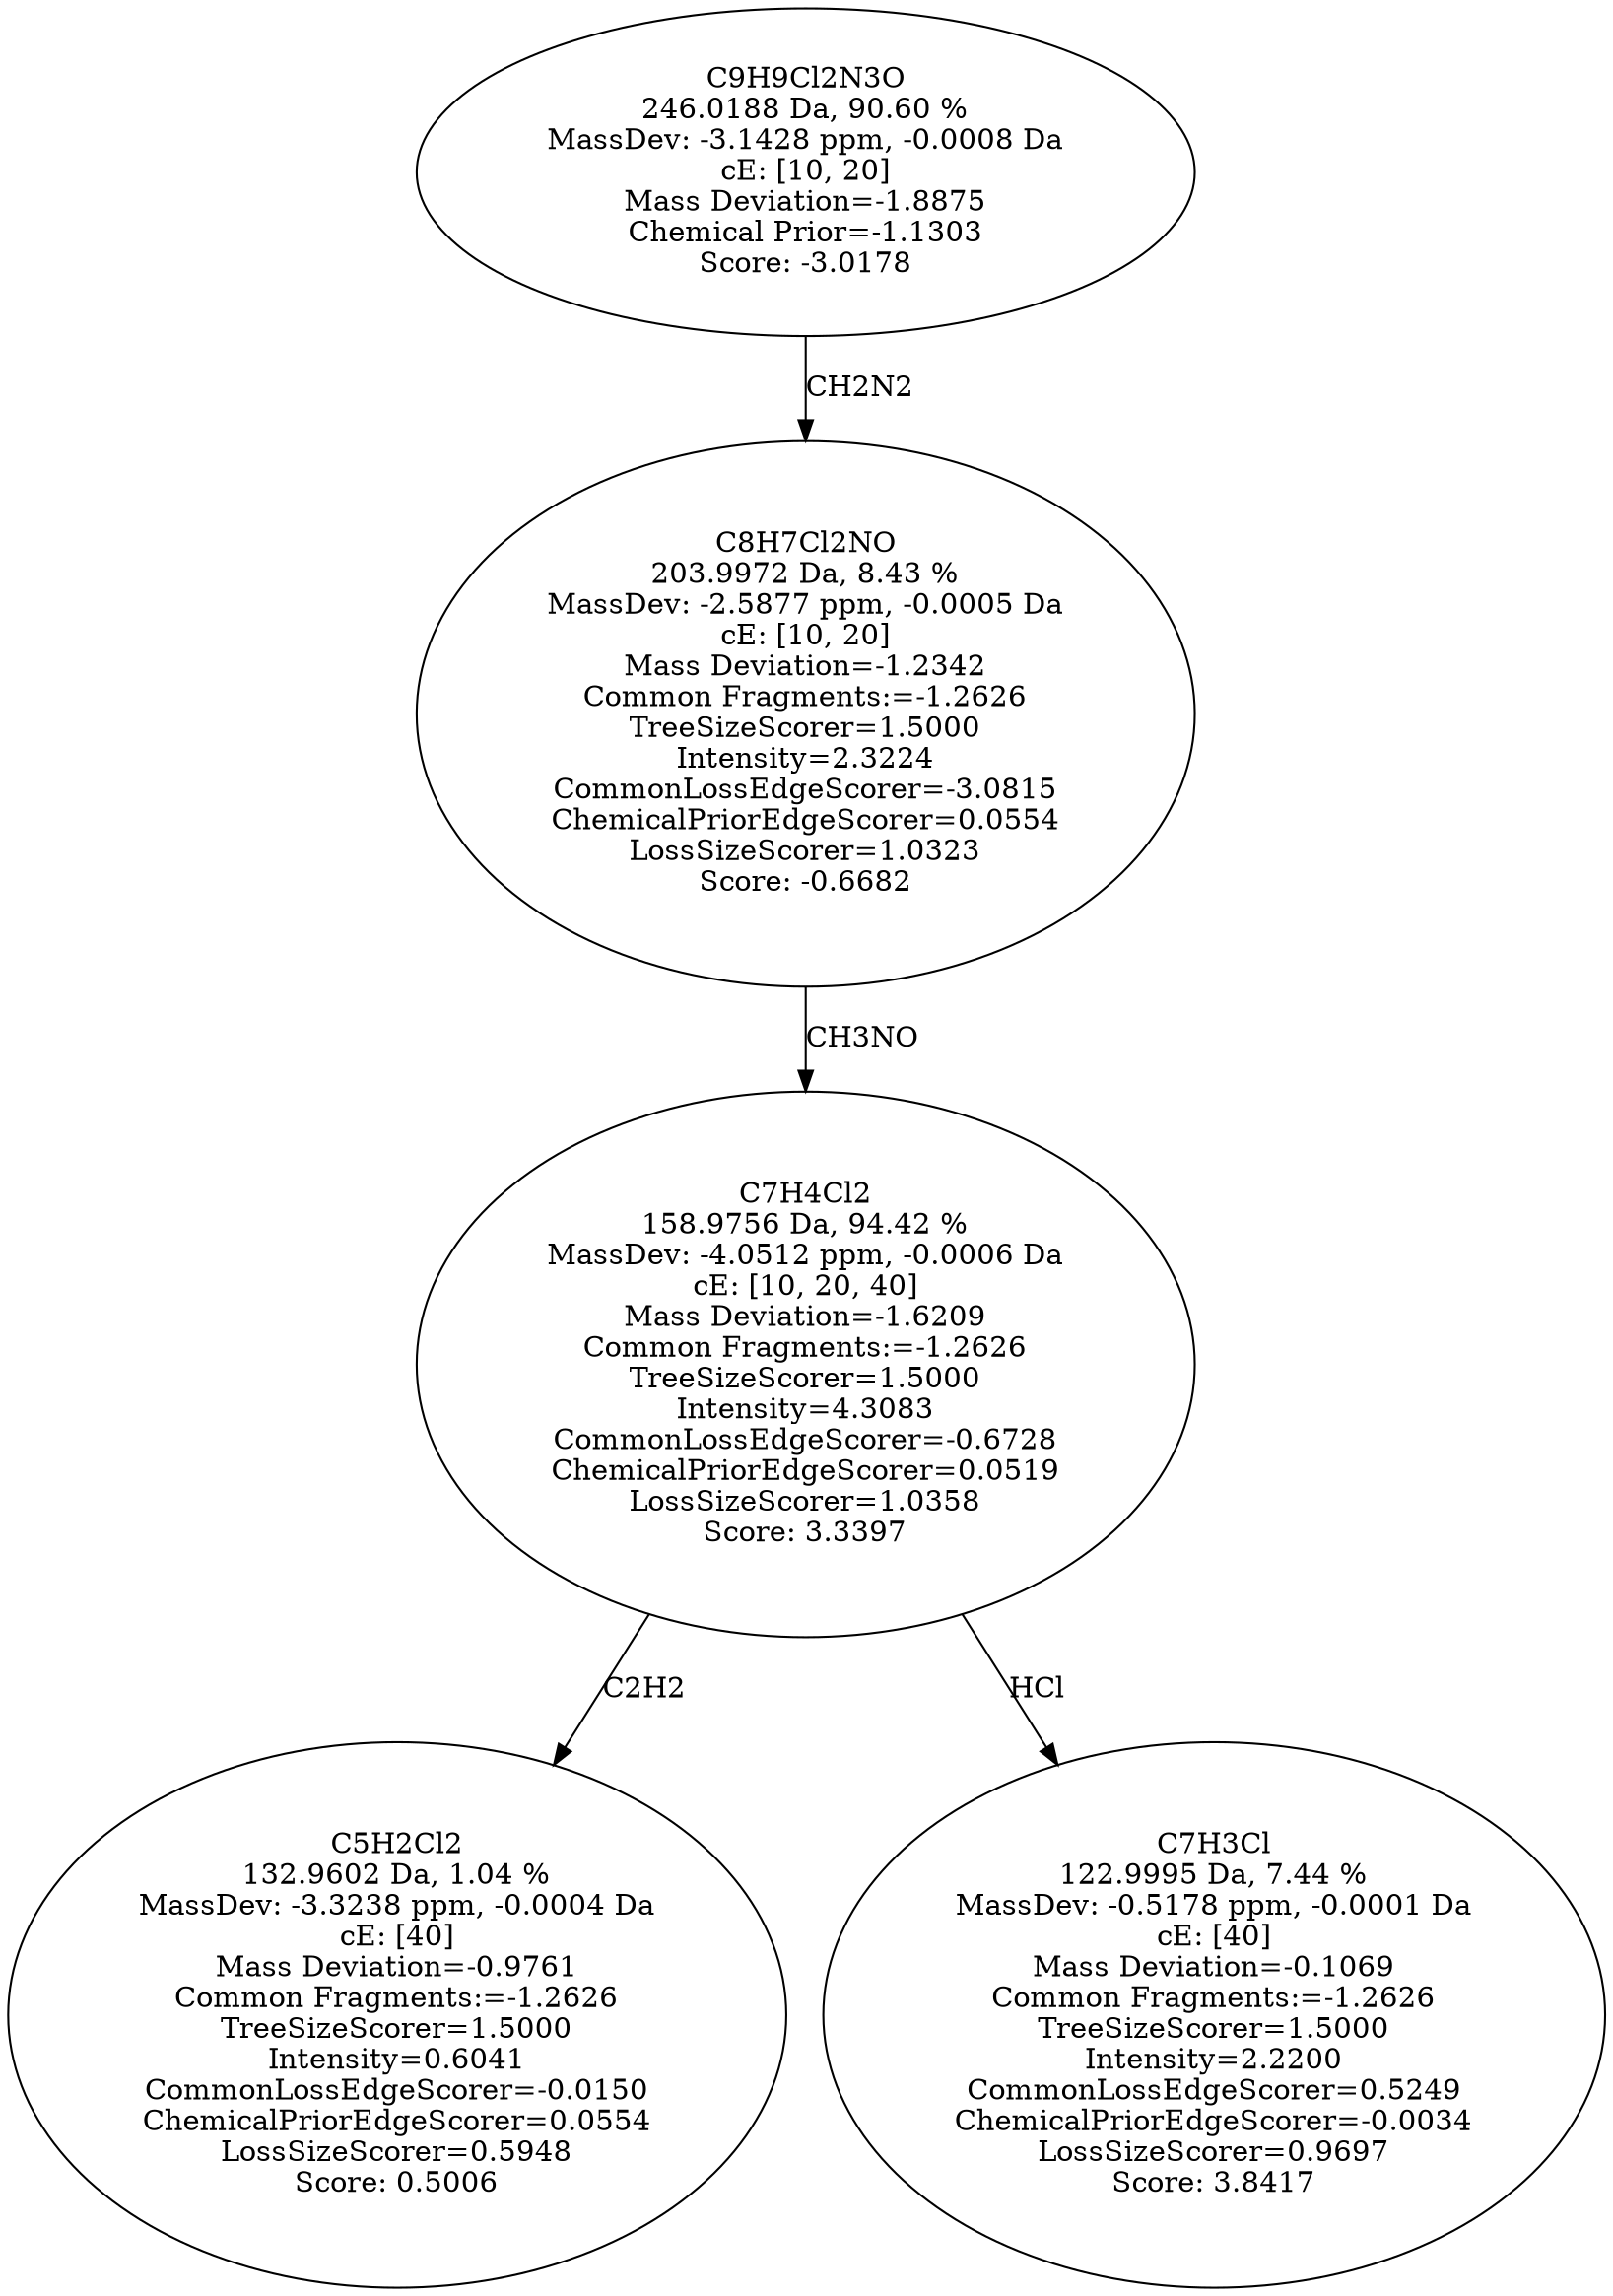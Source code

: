 strict digraph {
v1 [label="C5H2Cl2\n132.9602 Da, 1.04 %\nMassDev: -3.3238 ppm, -0.0004 Da\ncE: [40]\nMass Deviation=-0.9761\nCommon Fragments:=-1.2626\nTreeSizeScorer=1.5000\nIntensity=0.6041\nCommonLossEdgeScorer=-0.0150\nChemicalPriorEdgeScorer=0.0554\nLossSizeScorer=0.5948\nScore: 0.5006"];
v2 [label="C7H3Cl\n122.9995 Da, 7.44 %\nMassDev: -0.5178 ppm, -0.0001 Da\ncE: [40]\nMass Deviation=-0.1069\nCommon Fragments:=-1.2626\nTreeSizeScorer=1.5000\nIntensity=2.2200\nCommonLossEdgeScorer=0.5249\nChemicalPriorEdgeScorer=-0.0034\nLossSizeScorer=0.9697\nScore: 3.8417"];
v3 [label="C7H4Cl2\n158.9756 Da, 94.42 %\nMassDev: -4.0512 ppm, -0.0006 Da\ncE: [10, 20, 40]\nMass Deviation=-1.6209\nCommon Fragments:=-1.2626\nTreeSizeScorer=1.5000\nIntensity=4.3083\nCommonLossEdgeScorer=-0.6728\nChemicalPriorEdgeScorer=0.0519\nLossSizeScorer=1.0358\nScore: 3.3397"];
v4 [label="C8H7Cl2NO\n203.9972 Da, 8.43 %\nMassDev: -2.5877 ppm, -0.0005 Da\ncE: [10, 20]\nMass Deviation=-1.2342\nCommon Fragments:=-1.2626\nTreeSizeScorer=1.5000\nIntensity=2.3224\nCommonLossEdgeScorer=-3.0815\nChemicalPriorEdgeScorer=0.0554\nLossSizeScorer=1.0323\nScore: -0.6682"];
v5 [label="C9H9Cl2N3O\n246.0188 Da, 90.60 %\nMassDev: -3.1428 ppm, -0.0008 Da\ncE: [10, 20]\nMass Deviation=-1.8875\nChemical Prior=-1.1303\nScore: -3.0178"];
v3 -> v1 [label="C2H2"];
v3 -> v2 [label="HCl"];
v4 -> v3 [label="CH3NO"];
v5 -> v4 [label="CH2N2"];
}